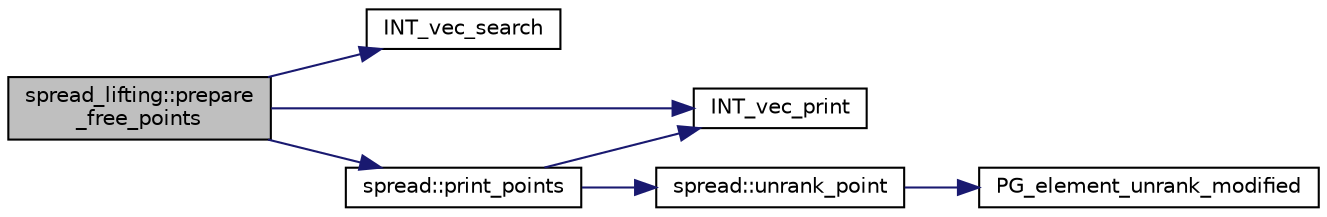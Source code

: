 digraph "spread_lifting::prepare_free_points"
{
  edge [fontname="Helvetica",fontsize="10",labelfontname="Helvetica",labelfontsize="10"];
  node [fontname="Helvetica",fontsize="10",shape=record];
  rankdir="LR";
  Node90 [label="spread_lifting::prepare\l_free_points",height=0.2,width=0.4,color="black", fillcolor="grey75", style="filled", fontcolor="black"];
  Node90 -> Node91 [color="midnightblue",fontsize="10",style="solid",fontname="Helvetica"];
  Node91 [label="INT_vec_search",height=0.2,width=0.4,color="black", fillcolor="white", style="filled",URL="$d5/de2/foundations_2data__structures_2data__structures_8h.html#ad103ef2316a1f671bdb68fd9cd9ba945"];
  Node90 -> Node92 [color="midnightblue",fontsize="10",style="solid",fontname="Helvetica"];
  Node92 [label="INT_vec_print",height=0.2,width=0.4,color="black", fillcolor="white", style="filled",URL="$df/dbf/sajeeb_8_c.html#a79a5901af0b47dd0d694109543c027fe"];
  Node90 -> Node93 [color="midnightblue",fontsize="10",style="solid",fontname="Helvetica"];
  Node93 [label="spread::print_points",height=0.2,width=0.4,color="black", fillcolor="white", style="filled",URL="$da/dc1/classspread.html#a314de3fdc5aaf4e61c1cc89f8d5368ca"];
  Node93 -> Node94 [color="midnightblue",fontsize="10",style="solid",fontname="Helvetica"];
  Node94 [label="spread::unrank_point",height=0.2,width=0.4,color="black", fillcolor="white", style="filled",URL="$da/dc1/classspread.html#ac43616d90965959ae32781ab3bf5a229"];
  Node94 -> Node95 [color="midnightblue",fontsize="10",style="solid",fontname="Helvetica"];
  Node95 [label="PG_element_unrank_modified",height=0.2,width=0.4,color="black", fillcolor="white", style="filled",URL="$d4/d67/geometry_8h.html#a83ae9b605d496f6a90345303f6efae64"];
  Node93 -> Node92 [color="midnightblue",fontsize="10",style="solid",fontname="Helvetica"];
}
